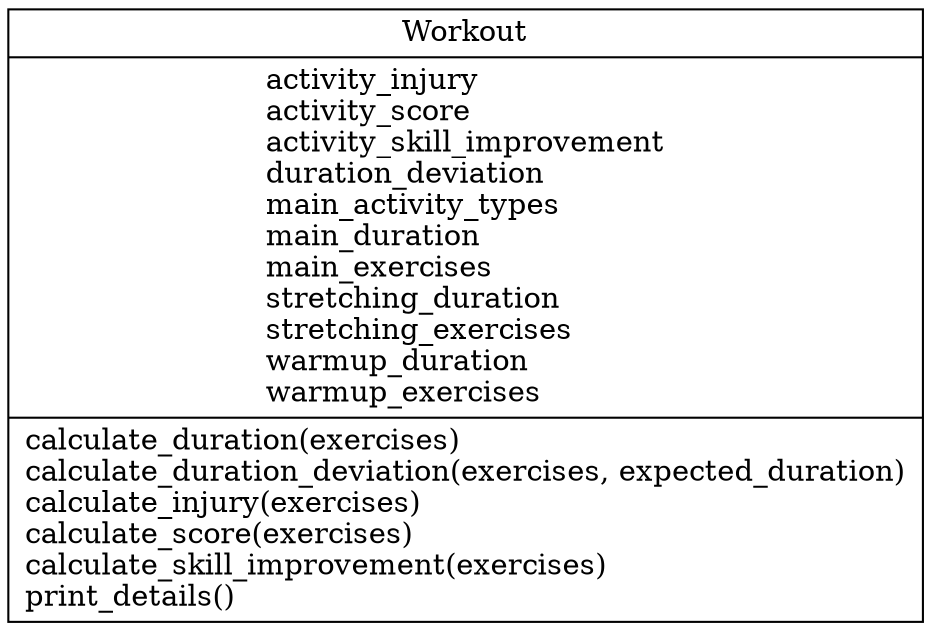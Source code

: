 digraph "classes" {
rankdir=BT
charset="utf-8"
"MAP_Elites.Workout.Workout" [color="black", fontcolor="black", label=<{Workout|activity_injury<br ALIGN="LEFT"/>activity_score<br ALIGN="LEFT"/>activity_skill_improvement<br ALIGN="LEFT"/>duration_deviation<br ALIGN="LEFT"/>main_activity_types<br ALIGN="LEFT"/>main_duration<br ALIGN="LEFT"/>main_exercises<br ALIGN="LEFT"/>stretching_duration<br ALIGN="LEFT"/>stretching_exercises<br ALIGN="LEFT"/>warmup_duration<br ALIGN="LEFT"/>warmup_exercises<br ALIGN="LEFT"/>|calculate_duration(exercises)<br ALIGN="LEFT"/>calculate_duration_deviation(exercises, expected_duration)<br ALIGN="LEFT"/>calculate_injury(exercises)<br ALIGN="LEFT"/>calculate_score(exercises)<br ALIGN="LEFT"/>calculate_skill_improvement(exercises)<br ALIGN="LEFT"/>print_details()<br ALIGN="LEFT"/>}>, shape="record", style="solid"];
}
